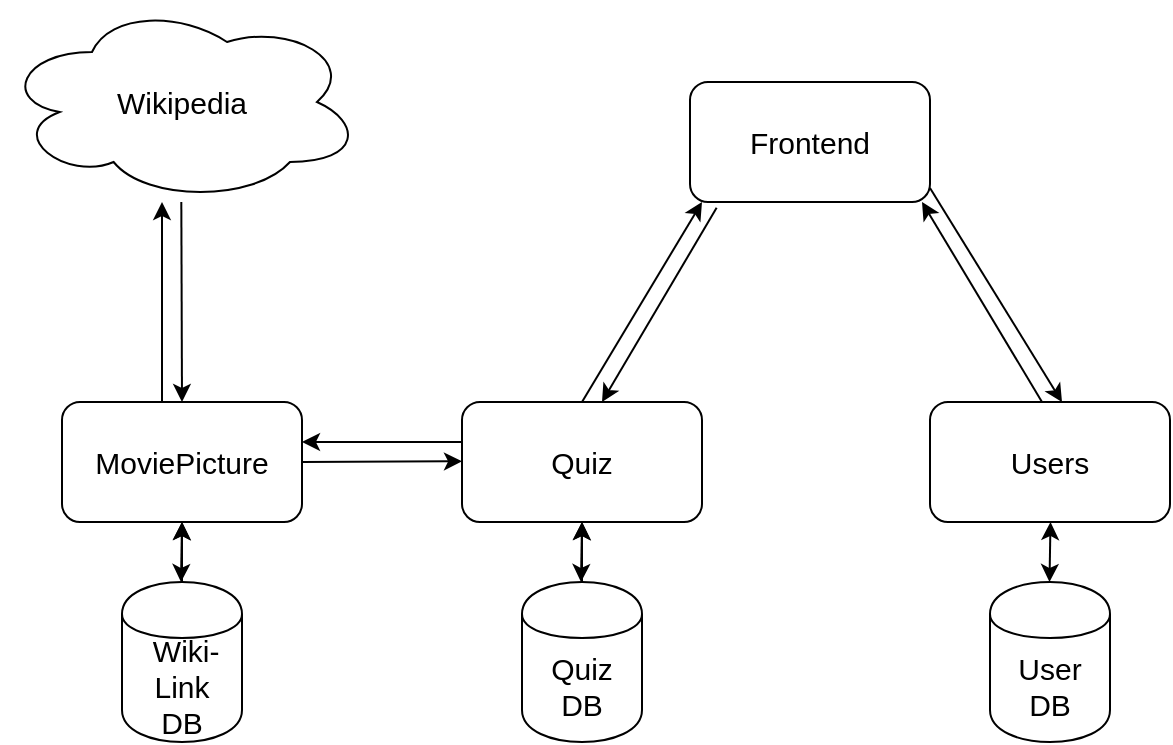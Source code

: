 <mxfile version="12.8.1" type="github">
  <diagram id="URrXIW2YWqUoCIrEll2w" name="Page-1">
    <mxGraphModel dx="1412" dy="764" grid="1" gridSize="10" guides="1" tooltips="1" connect="1" arrows="1" fold="1" page="1" pageScale="1" pageWidth="827" pageHeight="1169" math="0" shadow="0">
      <root>
        <mxCell id="0" />
        <mxCell id="1" parent="0" />
        <mxCell id="wGlKputrgpSwgv4Di-PG-1" value="Frontend" style="rounded=1;whiteSpace=wrap;html=1;fontSize=15;" vertex="1" parent="1">
          <mxGeometry x="354" y="160" width="120" height="60" as="geometry" />
        </mxCell>
        <mxCell id="wGlKputrgpSwgv4Di-PG-2" value="Quiz" style="rounded=1;whiteSpace=wrap;html=1;fontSize=15;" vertex="1" parent="1">
          <mxGeometry x="240" y="320" width="120" height="60" as="geometry" />
        </mxCell>
        <mxCell id="wGlKputrgpSwgv4Di-PG-16" value="" style="edgeStyle=orthogonalEdgeStyle;rounded=0;orthogonalLoop=1;jettySize=auto;html=1;fontSize=15;" edge="1" parent="1" source="wGlKputrgpSwgv4Di-PG-3" target="wGlKputrgpSwgv4Di-PG-2">
          <mxGeometry relative="1" as="geometry" />
        </mxCell>
        <mxCell id="wGlKputrgpSwgv4Di-PG-3" value="Quiz &lt;br&gt;DB" style="shape=cylinder;whiteSpace=wrap;html=1;boundedLbl=1;backgroundOutline=1;fontSize=15;" vertex="1" parent="1">
          <mxGeometry x="270" y="410" width="60" height="80" as="geometry" />
        </mxCell>
        <mxCell id="wGlKputrgpSwgv4Di-PG-6" value="Users" style="rounded=1;whiteSpace=wrap;html=1;fontSize=15;" vertex="1" parent="1">
          <mxGeometry x="474" y="320" width="120" height="60" as="geometry" />
        </mxCell>
        <mxCell id="wGlKputrgpSwgv4Di-PG-7" value="User&lt;br&gt;DB" style="shape=cylinder;whiteSpace=wrap;html=1;boundedLbl=1;backgroundOutline=1;fontSize=15;" vertex="1" parent="1">
          <mxGeometry x="504" y="410" width="60" height="80" as="geometry" />
        </mxCell>
        <mxCell id="wGlKputrgpSwgv4Di-PG-8" value="" style="endArrow=classic;html=1;fontSize=15;" edge="1" parent="1">
          <mxGeometry width="50" height="50" relative="1" as="geometry">
            <mxPoint x="240" y="340" as="sourcePoint" />
            <mxPoint x="160" y="340" as="targetPoint" />
            <Array as="points">
              <mxPoint x="180" y="340" />
            </Array>
          </mxGeometry>
        </mxCell>
        <mxCell id="wGlKputrgpSwgv4Di-PG-9" value="" style="endArrow=classic;html=1;entryX=0.5;entryY=0;entryDx=0;entryDy=0;fontSize=15;" edge="1" parent="1">
          <mxGeometry width="50" height="50" relative="1" as="geometry">
            <mxPoint x="160" y="350" as="sourcePoint" />
            <mxPoint x="240" y="349.66" as="targetPoint" />
          </mxGeometry>
        </mxCell>
        <mxCell id="wGlKputrgpSwgv4Di-PG-13" value="" style="endArrow=classic;html=1;fontSize=15;" edge="1" parent="1">
          <mxGeometry width="50" height="50" relative="1" as="geometry">
            <mxPoint x="474" y="213" as="sourcePoint" />
            <mxPoint x="540" y="320" as="targetPoint" />
          </mxGeometry>
        </mxCell>
        <mxCell id="wGlKputrgpSwgv4Di-PG-14" value="" style="endArrow=classic;html=1;entryX=0.5;entryY=0;entryDx=0;entryDy=0;fontSize=15;" edge="1" parent="1">
          <mxGeometry width="50" height="50" relative="1" as="geometry">
            <mxPoint x="530" y="320" as="sourcePoint" />
            <mxPoint x="470" y="220" as="targetPoint" />
          </mxGeometry>
        </mxCell>
        <mxCell id="wGlKputrgpSwgv4Di-PG-15" value="" style="endArrow=classic;startArrow=classic;html=1;fontSize=15;" edge="1" parent="1">
          <mxGeometry width="50" height="50" relative="1" as="geometry">
            <mxPoint x="299.5" y="410" as="sourcePoint" />
            <mxPoint x="300" y="380" as="targetPoint" />
          </mxGeometry>
        </mxCell>
        <mxCell id="wGlKputrgpSwgv4Di-PG-18" value="" style="endArrow=classic;startArrow=classic;html=1;fontSize=15;" edge="1" parent="1">
          <mxGeometry width="50" height="50" relative="1" as="geometry">
            <mxPoint x="533.75" y="410" as="sourcePoint" />
            <mxPoint x="534.25" y="380" as="targetPoint" />
          </mxGeometry>
        </mxCell>
        <mxCell id="wGlKputrgpSwgv4Di-PG-19" value="MoviePicture" style="rounded=1;whiteSpace=wrap;html=1;fontSize=15;" vertex="1" parent="1">
          <mxGeometry x="40" y="320" width="120" height="60" as="geometry" />
        </mxCell>
        <mxCell id="wGlKputrgpSwgv4Di-PG-20" value="" style="edgeStyle=orthogonalEdgeStyle;rounded=0;orthogonalLoop=1;jettySize=auto;html=1;fontSize=15;" edge="1" parent="1" source="wGlKputrgpSwgv4Di-PG-21" target="wGlKputrgpSwgv4Di-PG-19">
          <mxGeometry relative="1" as="geometry" />
        </mxCell>
        <mxCell id="wGlKputrgpSwgv4Di-PG-21" value="&amp;nbsp;Wiki-Link&lt;br&gt;DB" style="shape=cylinder;whiteSpace=wrap;html=1;boundedLbl=1;backgroundOutline=1;fontSize=15;" vertex="1" parent="1">
          <mxGeometry x="70" y="410" width="60" height="80" as="geometry" />
        </mxCell>
        <mxCell id="wGlKputrgpSwgv4Di-PG-22" value="" style="endArrow=classic;startArrow=classic;html=1;fontSize=15;" edge="1" parent="1">
          <mxGeometry width="50" height="50" relative="1" as="geometry">
            <mxPoint x="99.5" y="410" as="sourcePoint" />
            <mxPoint x="100.0" y="380" as="targetPoint" />
          </mxGeometry>
        </mxCell>
        <mxCell id="wGlKputrgpSwgv4Di-PG-24" value="" style="endArrow=classic;html=1;fontSize=15;exitX=0.5;exitY=0;exitDx=0;exitDy=0;" edge="1" parent="1" source="wGlKputrgpSwgv4Di-PG-2">
          <mxGeometry width="50" height="50" relative="1" as="geometry">
            <mxPoint x="290" y="300" as="sourcePoint" />
            <mxPoint x="360" y="220" as="targetPoint" />
          </mxGeometry>
        </mxCell>
        <mxCell id="wGlKputrgpSwgv4Di-PG-25" value="" style="endArrow=classic;html=1;fontSize=15;exitX=0.111;exitY=1.048;exitDx=0;exitDy=0;exitPerimeter=0;" edge="1" parent="1" source="wGlKputrgpSwgv4Di-PG-1">
          <mxGeometry width="50" height="50" relative="1" as="geometry">
            <mxPoint x="370.0" y="230" as="sourcePoint" />
            <mxPoint x="310" y="320" as="targetPoint" />
          </mxGeometry>
        </mxCell>
        <mxCell id="wGlKputrgpSwgv4Di-PG-26" value="" style="endArrow=classic;html=1;fontSize=15;" edge="1" parent="1">
          <mxGeometry width="50" height="50" relative="1" as="geometry">
            <mxPoint x="90" y="320" as="sourcePoint" />
            <mxPoint x="90" y="220" as="targetPoint" />
          </mxGeometry>
        </mxCell>
        <mxCell id="wGlKputrgpSwgv4Di-PG-27" value="" style="endArrow=classic;html=1;fontSize=15;entryX=0.5;entryY=0;entryDx=0;entryDy=0;" edge="1" parent="1" target="wGlKputrgpSwgv4Di-PG-19">
          <mxGeometry width="50" height="50" relative="1" as="geometry">
            <mxPoint x="99.66" y="220" as="sourcePoint" />
            <mxPoint x="99.66" y="290" as="targetPoint" />
          </mxGeometry>
        </mxCell>
        <mxCell id="wGlKputrgpSwgv4Di-PG-28" value="Wikipedia" style="ellipse;shape=cloud;whiteSpace=wrap;html=1;fontSize=15;" vertex="1" parent="1">
          <mxGeometry x="10" y="120" width="180" height="100" as="geometry" />
        </mxCell>
      </root>
    </mxGraphModel>
  </diagram>
</mxfile>
